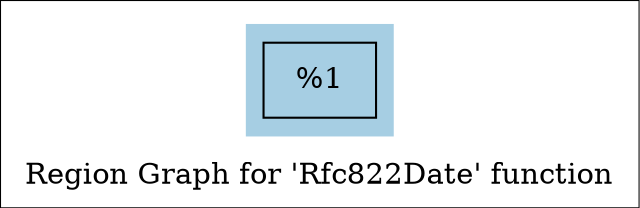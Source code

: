 digraph "Region Graph for 'Rfc822Date' function" {
	label="Region Graph for 'Rfc822Date' function";

	Node0xd69e00 [shape=record,label="{%1}"];
	colorscheme = "paired12"
        subgraph cluster_0xd8f8a0 {
          label = "";
          style = filled;
          color = 1
          Node0xd69e00;
        }
}
